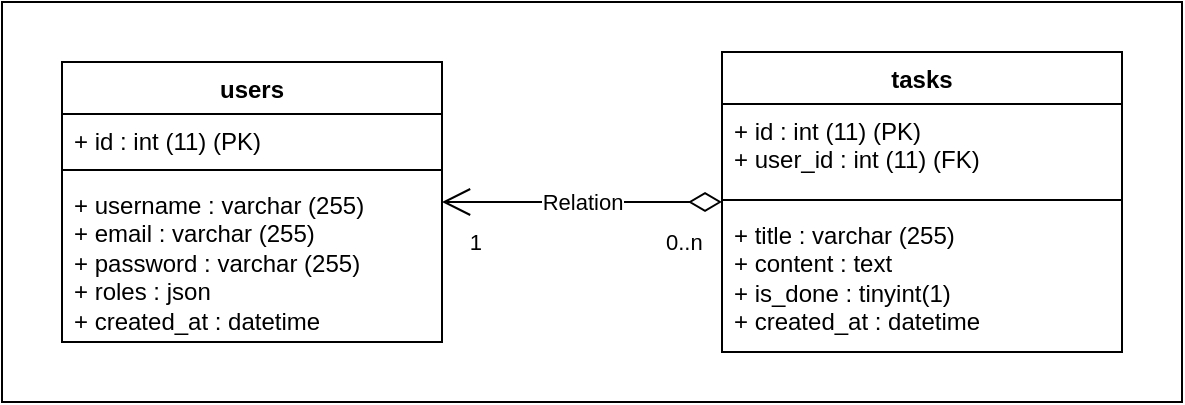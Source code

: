 <mxfile version="22.0.0" type="device">
  <diagram name="Page-1" id="c4acf3e9-155e-7222-9cf6-157b1a14988f">
    <mxGraphModel dx="516" dy="710" grid="1" gridSize="10" guides="1" tooltips="1" connect="1" arrows="1" fold="1" page="1" pageScale="1" pageWidth="850" pageHeight="1100" background="none" math="0" shadow="0">
      <root>
        <mxCell id="0" />
        <mxCell id="1" parent="0" />
        <mxCell id="ZwYoC3tqRXhvaQF-fxXy-1" value="" style="rounded=0;whiteSpace=wrap;html=1;movable=1;resizable=1;rotatable=1;deletable=1;editable=1;locked=0;connectable=1;labelBackgroundColor=none;" vertex="1" parent="1">
          <mxGeometry x="980" y="450" width="590" height="200" as="geometry" />
        </mxCell>
        <mxCell id="kapSupRCASQFhV891r8T-21" value="users" style="swimlane;fontStyle=1;align=center;verticalAlign=top;childLayout=stackLayout;horizontal=1;startSize=26;horizontalStack=0;resizeParent=1;resizeParentMax=0;resizeLast=0;collapsible=1;marginBottom=0;whiteSpace=wrap;html=1;" parent="1" vertex="1">
          <mxGeometry x="1010" y="480" width="190" height="140" as="geometry">
            <mxRectangle x="340" y="440" width="80" height="30" as="alternateBounds" />
          </mxGeometry>
        </mxCell>
        <mxCell id="kapSupRCASQFhV891r8T-22" value="&lt;div&gt;+ id : int (11) (PK)&lt;/div&gt;" style="text;strokeColor=none;fillColor=none;align=left;verticalAlign=top;spacingLeft=4;spacingRight=4;overflow=hidden;rotatable=0;points=[[0,0.5],[1,0.5]];portConstraint=eastwest;whiteSpace=wrap;html=1;" parent="kapSupRCASQFhV891r8T-21" vertex="1">
          <mxGeometry y="26" width="190" height="24" as="geometry" />
        </mxCell>
        <mxCell id="kapSupRCASQFhV891r8T-23" value="" style="line;strokeWidth=1;fillColor=none;align=left;verticalAlign=middle;spacingTop=-1;spacingLeft=3;spacingRight=3;rotatable=0;labelPosition=right;points=[];portConstraint=eastwest;strokeColor=inherit;" parent="kapSupRCASQFhV891r8T-21" vertex="1">
          <mxGeometry y="50" width="190" height="8" as="geometry" />
        </mxCell>
        <mxCell id="kapSupRCASQFhV891r8T-24" value="&lt;div&gt;+ username : varchar (255)&lt;br&gt;&lt;/div&gt;&lt;div&gt;+ email : varchar (255)&lt;/div&gt;&lt;div&gt;+ password : varchar (255)&lt;/div&gt;&lt;div&gt;+ roles : json&lt;/div&gt;&lt;div&gt;+ created_at : datetime&lt;/div&gt;" style="text;strokeColor=none;fillColor=none;align=left;verticalAlign=top;spacingLeft=4;spacingRight=4;overflow=hidden;rotatable=0;points=[[0,0.5],[1,0.5]];portConstraint=eastwest;whiteSpace=wrap;html=1;" parent="kapSupRCASQFhV891r8T-21" vertex="1">
          <mxGeometry y="58" width="190" height="82" as="geometry" />
        </mxCell>
        <mxCell id="kapSupRCASQFhV891r8T-33" value="tasks" style="swimlane;fontStyle=1;align=center;verticalAlign=top;childLayout=stackLayout;horizontal=1;startSize=26;horizontalStack=0;resizeParent=1;resizeParentMax=0;resizeLast=0;collapsible=1;marginBottom=0;whiteSpace=wrap;html=1;" parent="1" vertex="1">
          <mxGeometry x="1340" y="475" width="200" height="150" as="geometry">
            <mxRectangle x="340" y="440" width="80" height="30" as="alternateBounds" />
          </mxGeometry>
        </mxCell>
        <mxCell id="kapSupRCASQFhV891r8T-34" value="+ id : int (11) (PK)&lt;br&gt;+ user_id : int (11) (FK)" style="text;strokeColor=none;fillColor=none;align=left;verticalAlign=top;spacingLeft=4;spacingRight=4;overflow=hidden;rotatable=0;points=[[0,0.5],[1,0.5]];portConstraint=eastwest;whiteSpace=wrap;html=1;" parent="kapSupRCASQFhV891r8T-33" vertex="1">
          <mxGeometry y="26" width="200" height="44" as="geometry" />
        </mxCell>
        <mxCell id="kapSupRCASQFhV891r8T-35" value="" style="line;strokeWidth=1;fillColor=none;align=left;verticalAlign=middle;spacingTop=-1;spacingLeft=3;spacingRight=3;rotatable=0;labelPosition=right;points=[];portConstraint=eastwest;strokeColor=inherit;" parent="kapSupRCASQFhV891r8T-33" vertex="1">
          <mxGeometry y="70" width="200" height="8" as="geometry" />
        </mxCell>
        <mxCell id="kapSupRCASQFhV891r8T-36" value="&lt;div&gt;+ title : varchar (255)&lt;br&gt;&lt;/div&gt;&lt;div&gt;+ content : text&lt;br&gt;&lt;/div&gt;&lt;div&gt;+ is_done : tinyint(1)&lt;br&gt;&lt;/div&gt;&lt;div&gt;+ created_at : datetime&lt;br&gt;&lt;/div&gt;" style="text;strokeColor=none;fillColor=none;align=left;verticalAlign=top;spacingLeft=4;spacingRight=4;overflow=hidden;rotatable=0;points=[[0,0.5],[1,0.5]];portConstraint=eastwest;whiteSpace=wrap;html=1;" parent="kapSupRCASQFhV891r8T-33" vertex="1">
          <mxGeometry y="78" width="200" height="72" as="geometry" />
        </mxCell>
        <mxCell id="a0YfyHj8twJPtljxr0E_-3" value="Relation" style="endArrow=open;html=1;endSize=12;startArrow=diamondThin;startSize=14;startFill=0;edgeStyle=orthogonalEdgeStyle;rounded=0;" parent="1" source="kapSupRCASQFhV891r8T-33" target="kapSupRCASQFhV891r8T-21" edge="1">
          <mxGeometry relative="1" as="geometry">
            <mxPoint x="1080" y="1037" as="sourcePoint" />
            <mxPoint x="1240" y="1037" as="targetPoint" />
          </mxGeometry>
        </mxCell>
        <mxCell id="a0YfyHj8twJPtljxr0E_-4" value="0..n" style="edgeLabel;resizable=0;html=1;align=left;verticalAlign=top;" parent="a0YfyHj8twJPtljxr0E_-3" connectable="0" vertex="1">
          <mxGeometry x="-1" relative="1" as="geometry">
            <mxPoint x="-30" y="7" as="offset" />
          </mxGeometry>
        </mxCell>
        <mxCell id="a0YfyHj8twJPtljxr0E_-5" value="1" style="edgeLabel;resizable=0;html=1;align=right;verticalAlign=top;" parent="a0YfyHj8twJPtljxr0E_-3" connectable="0" vertex="1">
          <mxGeometry x="1" relative="1" as="geometry">
            <mxPoint x="20" y="7" as="offset" />
          </mxGeometry>
        </mxCell>
      </root>
    </mxGraphModel>
  </diagram>
</mxfile>
